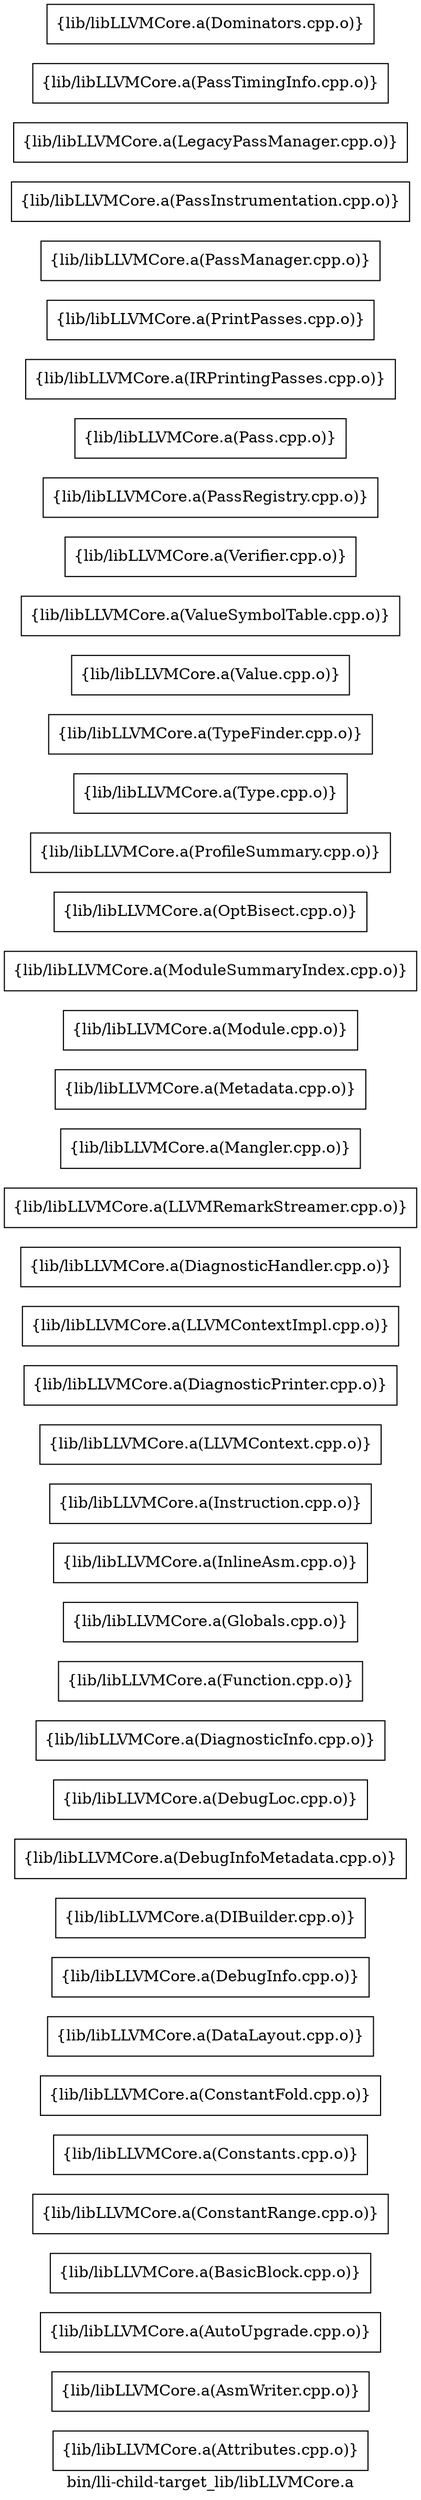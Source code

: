 digraph "bin/lli-child-target_lib/libLLVMCore.a" {
	label="bin/lli-child-target_lib/libLLVMCore.a";
	rankdir=LR;

	Node0x559f1d830cb8 [shape=record,shape=box,group=0,label="{lib/libLLVMCore.a(Attributes.cpp.o)}"];
	Node0x559f1d8328d8 [shape=record,shape=box,group=0,label="{lib/libLLVMCore.a(AsmWriter.cpp.o)}"];
	Node0x559f1d82ea58 [shape=record,shape=box,group=0,label="{lib/libLLVMCore.a(AutoUpgrade.cpp.o)}"];
	Node0x559f1d82eb48 [shape=record,shape=box,group=0,label="{lib/libLLVMCore.a(BasicBlock.cpp.o)}"];
	Node0x559f1d82f188 [shape=record,shape=box,group=0,label="{lib/libLLVMCore.a(ConstantRange.cpp.o)}"];
	Node0x559f1d82fe08 [shape=record,shape=box,group=0,label="{lib/libLLVMCore.a(Constants.cpp.o)}"];
	Node0x559f1d831398 [shape=record,shape=box,group=0,label="{lib/libLLVMCore.a(ConstantFold.cpp.o)}"];
	Node0x559f1d8306c8 [shape=record,shape=box,group=0,label="{lib/libLLVMCore.a(DataLayout.cpp.o)}"];
	Node0x559f1d830da8 [shape=record,shape=box,group=0,label="{lib/libLLVMCore.a(DebugInfo.cpp.o)}"];
	Node0x559f1d832838 [shape=record,shape=box,group=0,label="{lib/libLLVMCore.a(DIBuilder.cpp.o)}"];
	Node0x559f1d831c58 [shape=record,shape=box,group=0,label="{lib/libLLVMCore.a(DebugInfoMetadata.cpp.o)}"];
	Node0x559f1d833878 [shape=record,shape=box,group=0,label="{lib/libLLVMCore.a(DebugLoc.cpp.o)}"];
	Node0x559f1d8315c8 [shape=record,shape=box,group=0,label="{lib/libLLVMCore.a(DiagnosticInfo.cpp.o)}"];
	Node0x559f1d834bd8 [shape=record,shape=box,group=0,label="{lib/libLLVMCore.a(Function.cpp.o)}"];
	Node0x559f1d833b48 [shape=record,shape=box,group=0,label="{lib/libLLVMCore.a(Globals.cpp.o)}"];
	Node0x559f1d82d568 [shape=record,shape=box,group=0,label="{lib/libLLVMCore.a(InlineAsm.cpp.o)}"];
	Node0x559f1d82cde8 [shape=record,shape=box,group=0,label="{lib/libLLVMCore.a(Instruction.cpp.o)}"];
	Node0x559f1d82c028 [shape=record,shape=box,group=0,label="{lib/libLLVMCore.a(LLVMContext.cpp.o)}"];
	Node0x559f1d82f4f8 [shape=record,shape=box,group=0,label="{lib/libLLVMCore.a(DiagnosticPrinter.cpp.o)}"];
	Node0x559f1d82f9a8 [shape=record,shape=box,group=0,label="{lib/libLLVMCore.a(LLVMContextImpl.cpp.o)}"];
	Node0x559f1d82fc78 [shape=record,shape=box,group=0,label="{lib/libLLVMCore.a(DiagnosticHandler.cpp.o)}"];
	Node0x559f1d82e0f8 [shape=record,shape=box,group=0,label="{lib/libLLVMCore.a(LLVMRemarkStreamer.cpp.o)}"];
	Node0x559f1d832158 [shape=record,shape=box,group=0,label="{lib/libLLVMCore.a(Mangler.cpp.o)}"];
	Node0x559f1d832a18 [shape=record,shape=box,group=0,label="{lib/libLLVMCore.a(Metadata.cpp.o)}"];
	Node0x559f1d832608 [shape=record,shape=box,group=0,label="{lib/libLLVMCore.a(Module.cpp.o)}"];
	Node0x559f1d8320b8 [shape=record,shape=box,group=0,label="{lib/libLLVMCore.a(ModuleSummaryIndex.cpp.o)}"];
	Node0x559f1d82f958 [shape=record,shape=box,group=0,label="{lib/libLLVMCore.a(OptBisect.cpp.o)}"];
	Node0x559f1d82eb98 [shape=record,shape=box,group=0,label="{lib/libLLVMCore.a(ProfileSummary.cpp.o)}"];
	Node0x559f1d82ed78 [shape=record,shape=box,group=0,label="{lib/libLLVMCore.a(Type.cpp.o)}"];
	Node0x559f1d82e6e8 [shape=record,shape=box,group=0,label="{lib/libLLVMCore.a(TypeFinder.cpp.o)}"];
	Node0x559f1d82fe58 [shape=record,shape=box,group=0,label="{lib/libLLVMCore.a(Value.cpp.o)}"];
	Node0x559f1d82f7c8 [shape=record,shape=box,group=0,label="{lib/libLLVMCore.a(ValueSymbolTable.cpp.o)}"];
	Node0x559f1d8319d8 [shape=record,shape=box,group=0,label="{lib/libLLVMCore.a(Verifier.cpp.o)}"];
	Node0x559f1d832108 [shape=record,shape=box,group=0,label="{lib/libLLVMCore.a(PassRegistry.cpp.o)}"];
	Node0x559f1d832978 [shape=record,shape=box,group=0,label="{lib/libLLVMCore.a(Pass.cpp.o)}"];
	Node0x559f1d8307b8 [shape=record,shape=box,group=0,label="{lib/libLLVMCore.a(IRPrintingPasses.cpp.o)}"];
	Node0x559f1d830e48 [shape=record,shape=box,group=0,label="{lib/libLLVMCore.a(PrintPasses.cpp.o)}"];
	Node0x559f1d831618 [shape=record,shape=box,group=0,label="{lib/libLLVMCore.a(PassManager.cpp.o)}"];
	Node0x559f1d8343b8 [shape=record,shape=box,group=0,label="{lib/libLLVMCore.a(PassInstrumentation.cpp.o)}"];
	Node0x559f1d833558 [shape=record,shape=box,group=0,label="{lib/libLLVMCore.a(LegacyPassManager.cpp.o)}"];
	Node0x559f1d82c528 [shape=record,shape=box,group=0,label="{lib/libLLVMCore.a(PassTimingInfo.cpp.o)}"];
	Node0x559f1d82bda8 [shape=record,shape=box,group=0,label="{lib/libLLVMCore.a(Dominators.cpp.o)}"];
}
